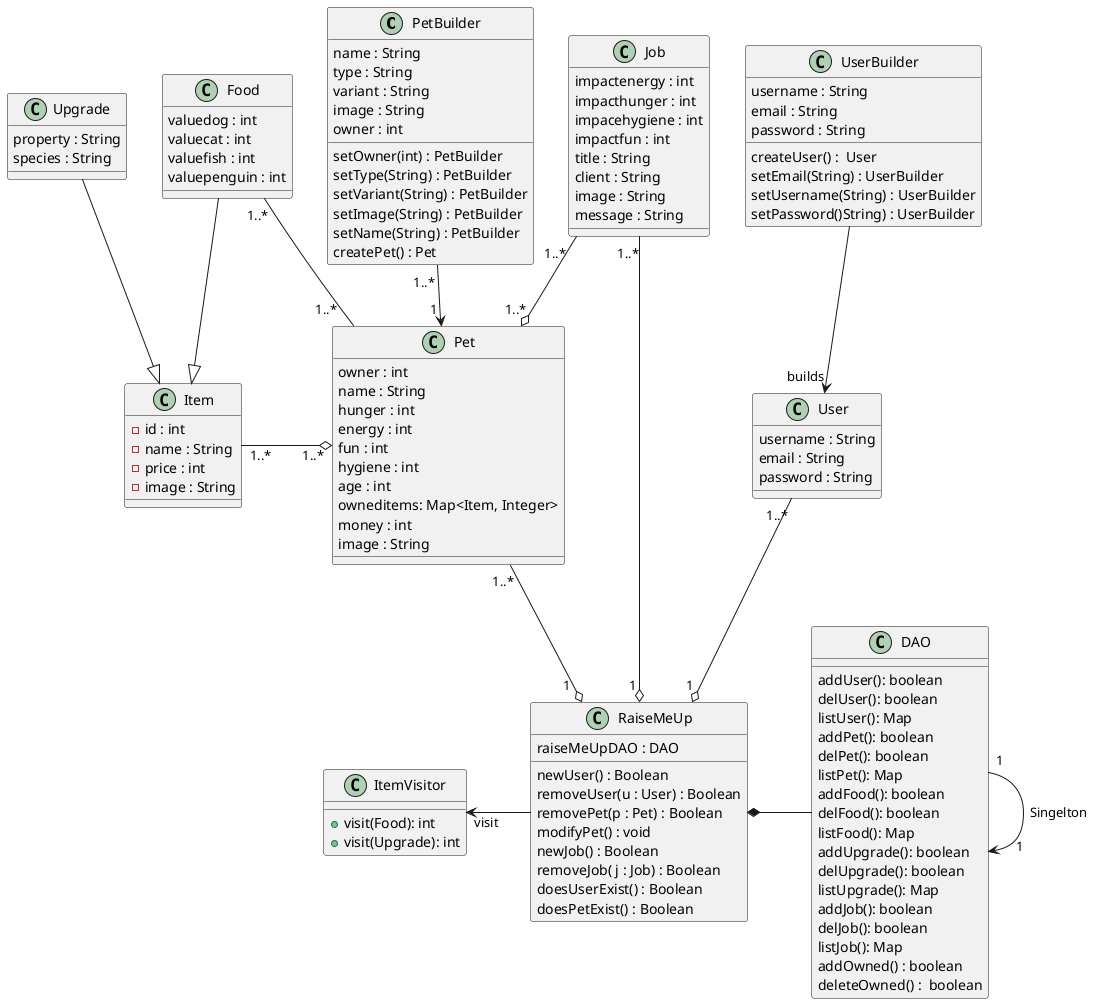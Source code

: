 @startuml
class PetBuilder {
    name : String
    type : String
    variant : String
    image : String
    owner : int

    setOwner(int) : PetBuilder
    setType(String) : PetBuilder
    setVariant(String) : PetBuilder
    setImage(String) : PetBuilder
    setName(String) : PetBuilder
    createPet() : Pet
}

class Pet {
    owner : int
    name : String
    hunger : int
    energy : int
    fun : int
    hygiene : int
    age : int
    owneditems: Map<Item, Integer>
    money : int
    image : String
}
class User {
    username : String
    email : String
    password : String
}
class UserBuilder {
    username : String
    email : String
    password : String

    createUser() :  User
    setEmail(String) : UserBuilder
    setUsername(String) : UserBuilder
    setPassword()String) : UserBuilder
}

class Job {
    impactenergy : int
    impacthunger : int
    impacehygiene : int
    impactfun : int
    title : String
    client : String
    image : String
    message : String
}
class Food{
    valuedog : int
    valuecat : int
    valuefish : int
    valuepenguin : int
}
class Upgrade{
    property : String
    species : String
}
class Item {
    -id : int
    -name : String
    -price : int
    -image : String
}
class ItemVisitor {
    +visit(Food): int
    +visit(Upgrade): int
}

class RaiseMeUp {
    raiseMeUpDAO : DAO
    newUser() : Boolean
    removeUser(u : User) : Boolean
    removePet(p : Pet) : Boolean
    modifyPet() : void
    newJob() : Boolean
    removeJob( j : Job) : Boolean
    doesUserExist() : Boolean
    doesPetExist() : Boolean
}

class DAO {
    addUser(): boolean
    delUser(): boolean
    listUser(): Map
    addPet(): boolean
    delPet(): boolean
    listPet(): Map
    addFood(): boolean
    delFood(): boolean
    listFood(): Map
    addUpgrade(): boolean
    delUpgrade(): boolean
    listUpgrade(): Map
    addJob(): boolean
    delJob(): boolean
    listJob(): Map
    addOwned() : boolean
    deleteOwned() :  boolean
}
Upgrade -[hidden] Food

Food --|> Item
Upgrade --|> Item

PetBuilder "1..* " --> "1 " Pet
UserBuilder -d-> "builds" User

Job "1..*  " --o "1..*"Pet
Item "1..*" -r-o "1..*" Pet : \t\t
RaiseMeUp -l-> "visit" ItemVisitor : \t
Food "1..*"--"1..*   " Pet

Job "1..*" --o "1 " RaiseMeUp
User "1..*" --o "1 " RaiseMeUp
Pet "1..*" --o "1  " RaiseMeUp

DAO "1"--> "      1" DAO : "Singelton"
DAO -l-* RaiseMeUp : \t
@enduml
